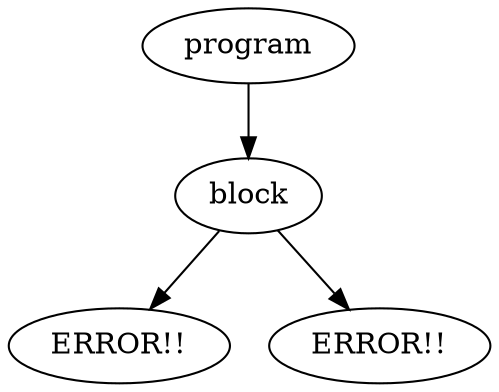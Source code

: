 digraph {
graph [ordering="out"];
node0[label="program"];
node1[label="block"];
node2[label="ERROR!!"];
node1 -> node2;
node3[label="ERROR!!"];
node1 -> node3;
node0 -> node1;
}
